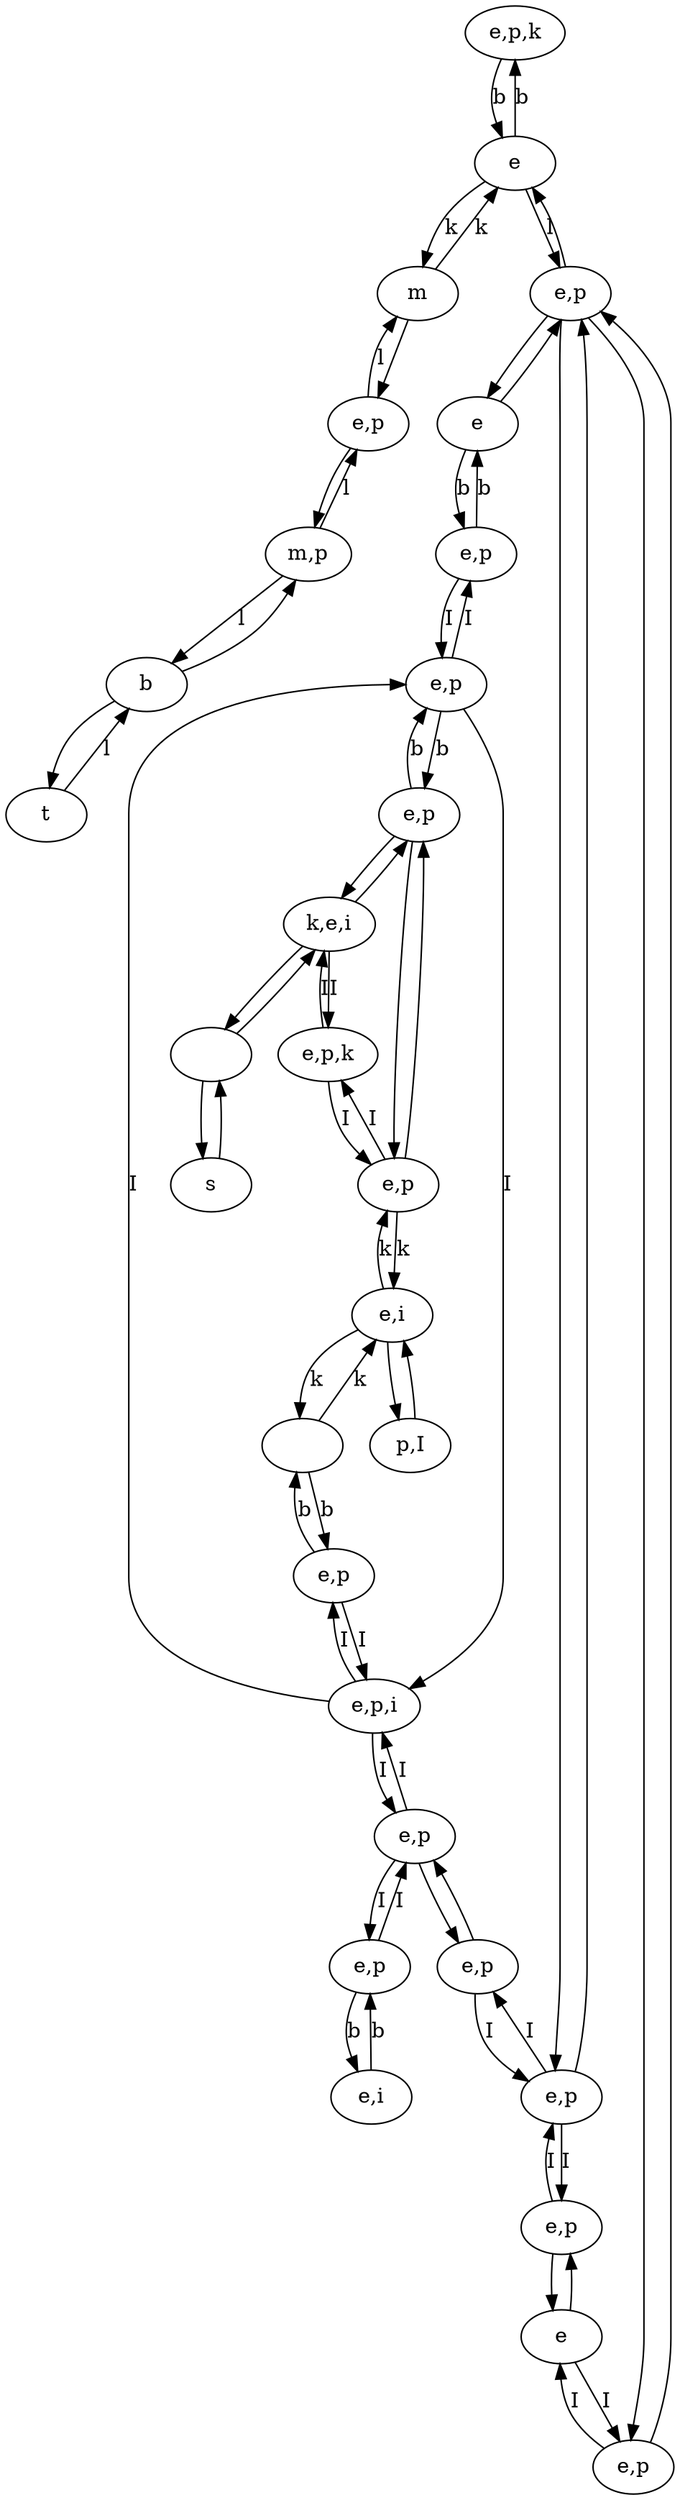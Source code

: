digraph {
0 [label="e,p,k"]
1 [label="t"]
2 [label="b"]
3 [label="m"]
4 [label="e,p"]
5 [label="e,p"]
6 [label="e,p"]
7 [label="m,p"]
8 [label="p,I"]
9 [label="e,i"]
10 [label="e,p"]
11 [label="e"]
12 [label="e"]
13 [label="e,p"]
14 [label="e,p"]
15 [label="e,p,i"]
16 [label=""]
17 [label="e,p"]
18 [label="e,p"]
19 [label="e,p"]
20 [label="e"]
21 [label="e,p"]
22 [label="e,i"]
23 [label="e,p"]
24 [label="s"]
25 [label="e,p,k"]
26 [label="e,p"]
27 [label="k,e,i"]
28 [label=""]
29 [label="e,p"]
24 -> 28 [label=""]
28 -> 24 [label=""]
28 -> 27 [label=""]
27 -> 28 [label=""]
27 -> 26 [label=""]
26 -> 27 [label=""]
26 -> 23 [label=""]
23 -> 26 [label=""]
22 -> 8 [label=""]
8 -> 22 [label=""]
14 -> 29 [label=""]
29 -> 14 [label=""]
19 -> 17 [label=""]
17 -> 19 [label=""]
19 -> 18 [label=""]
18 -> 19 [label=""]
21 -> 12 [label=""]
12 -> 21 [label=""]
25 -> 23 [label="I"]
23 -> 25 [label="I"]
25 -> 27 [label="I"]
27 -> 25 [label="I"]
5 -> 15 [label="I"]
15 -> 5 [label="I"]
15 -> 13 [label="I"]
13 -> 15 [label="I"]
13 -> 10 [label="I"]
10 -> 13 [label="I"]
14 -> 6 [label="I"]
6 -> 14 [label="I"]
15 -> 14 [label="I"]
14 -> 15 [label="I"]
29 -> 17 [label="I"]
17 -> 29 [label="I"]
17 -> 21 [label="I"]
21 -> 17 [label="I"]
18 -> 12 [label="I"]
12 -> 18 [label="I"]
6 -> 9 [label="b"]
9 -> 6 [label="b"]
5 -> 16 [label="b"]
16 -> 5 [label="b"]
13 -> 26 [label="b"]
26 -> 13 [label="b"]
10 -> 20 [label="b"]
20 -> 10 [label="b"]
20 -> 19 [label=""]
19 -> 20 [label=""]
0 -> 11 [label="b"]
11 -> 0 [label="b"]
11 -> 3 [label="k"]
3 -> 11 [label="k"]
22 -> 23 [label="k"]
23 -> 22 [label="k"]
22 -> 16 [label="k"]
16 -> 22 [label="k"]
3 -> 4 [label=""]
4 -> 3 [label="l"]
2 -> 1 [label=""]
1 -> 2 [label="l"]
2 -> 7 [label=""]
7 -> 2 [label="l"]
4 -> 7 [label=""]
7 -> 4 [label="l"]
19 -> 11 [label=""]
11 -> 19 [label="l"]
}

